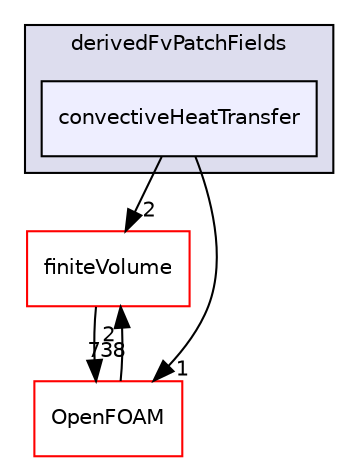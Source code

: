 digraph "src/TurbulenceModels/compressible/turbulentFluidThermoModels/derivedFvPatchFields/convectiveHeatTransfer" {
  bgcolor=transparent;
  compound=true
  node [ fontsize="10", fontname="Helvetica"];
  edge [ labelfontsize="10", labelfontname="Helvetica"];
  subgraph clusterdir_d7c89f283599343304e45068c6742eff {
    graph [ bgcolor="#ddddee", pencolor="black", label="derivedFvPatchFields" fontname="Helvetica", fontsize="10", URL="dir_d7c89f283599343304e45068c6742eff.html"]
  dir_3414461e1604f829729feb6e25072ad3 [shape=box, label="convectiveHeatTransfer", style="filled", fillcolor="#eeeeff", pencolor="black", URL="dir_3414461e1604f829729feb6e25072ad3.html"];
  }
  dir_9bd15774b555cf7259a6fa18f99fe99b [shape=box label="finiteVolume" color="red" URL="dir_9bd15774b555cf7259a6fa18f99fe99b.html"];
  dir_c5473ff19b20e6ec4dfe5c310b3778a8 [shape=box label="OpenFOAM" color="red" URL="dir_c5473ff19b20e6ec4dfe5c310b3778a8.html"];
  dir_9bd15774b555cf7259a6fa18f99fe99b->dir_c5473ff19b20e6ec4dfe5c310b3778a8 [headlabel="738", labeldistance=1.5 headhref="dir_000898_001898.html"];
  dir_3414461e1604f829729feb6e25072ad3->dir_9bd15774b555cf7259a6fa18f99fe99b [headlabel="2", labeldistance=1.5 headhref="dir_003069_000898.html"];
  dir_3414461e1604f829729feb6e25072ad3->dir_c5473ff19b20e6ec4dfe5c310b3778a8 [headlabel="1", labeldistance=1.5 headhref="dir_003069_001898.html"];
  dir_c5473ff19b20e6ec4dfe5c310b3778a8->dir_9bd15774b555cf7259a6fa18f99fe99b [headlabel="2", labeldistance=1.5 headhref="dir_001898_000898.html"];
}

